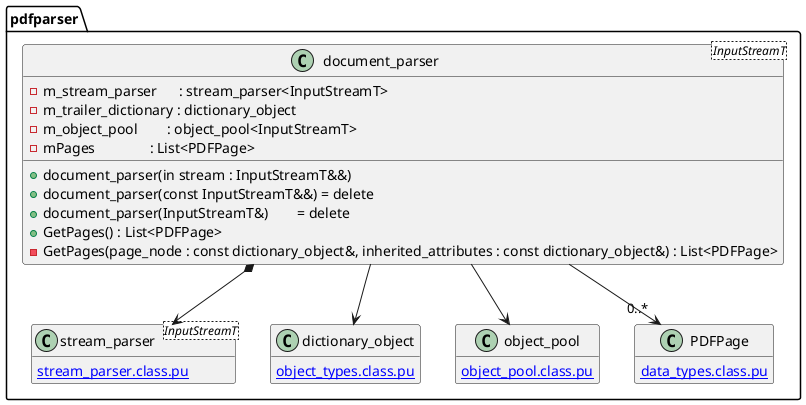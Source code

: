 @startuml document_parser
hide empty members
namespace pdfparser {
class document_parser<InputStreamT> {
	-m_stream_parser      : stream_parser<InputStreamT>
	-m_trailer_dictionary : dictionary_object
	-m_object_pool        : object_pool<InputStreamT>
	-mPages               : List<PDFPage>

	+document_parser(in stream : InputStreamT&&)
	+document_parser(const InputStreamT&&) = delete
	+document_parser(InputStreamT&)        = delete
	+GetPages() : List<PDFPage>
	-GetPages(page_node : const dictionary_object&, inherited_attributes : const dictionary_object&) : List<PDFPage>
}
document_parser *--> stream_parser
document_parser --> dictionary_object 
document_parser --> object_pool
document_parser --> "0..*" PDFPage

class stream_parser<InputStreamT> {
	[[stream_parser.class.pu]]
}
class object_pool {
	[[object_pool.class.pu]]
}
class dictionary_object {
	[[object_types.class.pu]]
}
class PDFPage {
	[[data_types.class.pu]]
}
@enduml
